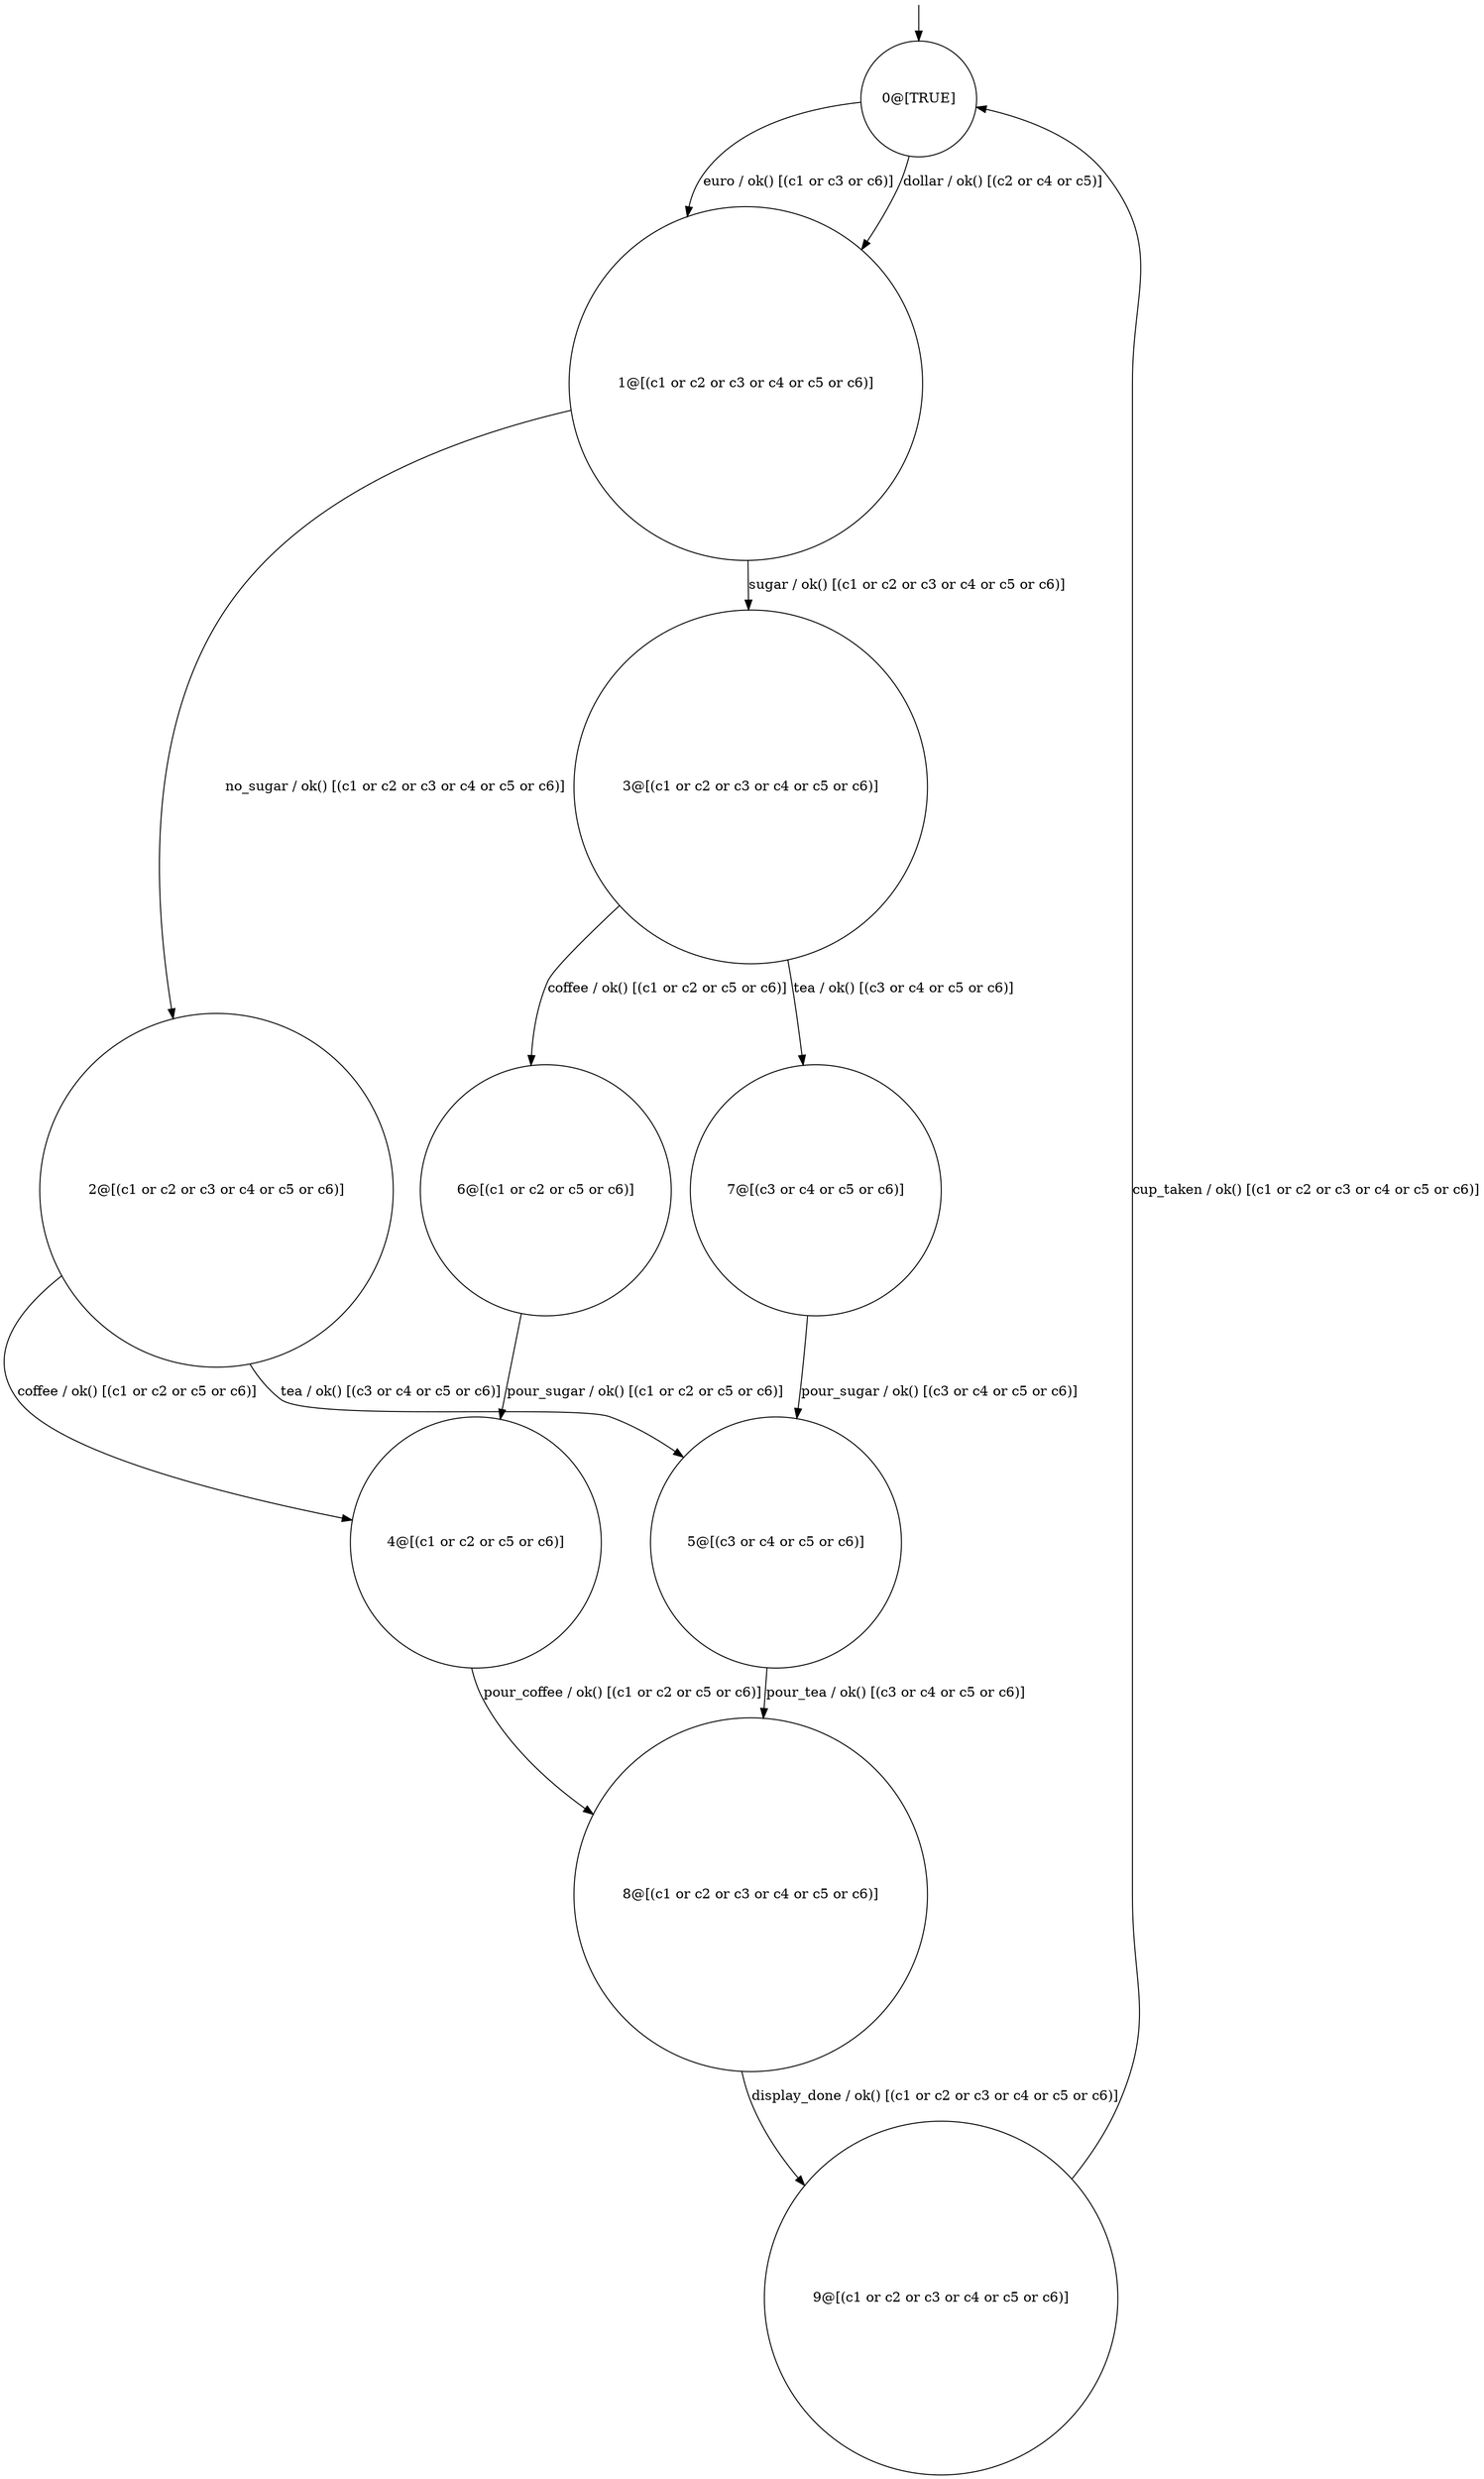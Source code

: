 digraph g {
	edge [lblstyle="above, sloped"];
	s0 [shape="circle" label="0@[TRUE]"];
	s1 [shape="circle" label="1@[(c1 or c2 or c3 or c4 or c5 or c6)]"];
	s2 [shape="circle" label="2@[(c1 or c2 or c3 or c4 or c5 or c6)]"];
	s3 [shape="circle" label="3@[(c1 or c2 or c3 or c4 or c5 or c6)]"];
	s4 [shape="circle" label="4@[(c1 or c2 or c5 or c6)]"];
	s5 [shape="circle" label="5@[(c3 or c4 or c5 or c6)]"];
	s6 [shape="circle" label="6@[(c1 or c2 or c5 or c6)]"];
	s7 [shape="circle" label="7@[(c3 or c4 or c5 or c6)]"];
	s8 [shape="circle" label="8@[(c1 or c2 or c3 or c4 or c5 or c6)]"];
	s9 [shape="circle" label="9@[(c1 or c2 or c3 or c4 or c5 or c6)]"];
	s0 -> s1 [label="dollar / ok() [(c2 or c4 or c5)]"];
	s0 -> s1 [label="euro / ok() [(c1 or c3 or c6)]"];
	s1 -> s2 [label="no_sugar / ok() [(c1 or c2 or c3 or c4 or c5 or c6)]"];
	s1 -> s3 [label="sugar / ok() [(c1 or c2 or c3 or c4 or c5 or c6)]"];
	s2 -> s4 [label="coffee / ok() [(c1 or c2 or c5 or c6)]"];
	s2 -> s5 [label="tea / ok() [(c3 or c4 or c5 or c6)]"];
	s3 -> s6 [label="coffee / ok() [(c1 or c2 or c5 or c6)]"];
	s3 -> s7 [label="tea / ok() [(c3 or c4 or c5 or c6)]"];
	s4 -> s8 [label="pour_coffee / ok() [(c1 or c2 or c5 or c6)]"];
	s5 -> s8 [label="pour_tea / ok() [(c3 or c4 or c5 or c6)]"];
	s6 -> s4 [label="pour_sugar / ok() [(c1 or c2 or c5 or c6)]"];
	s7 -> s5 [label="pour_sugar / ok() [(c3 or c4 or c5 or c6)]"];
	s8 -> s9 [label="display_done / ok() [(c1 or c2 or c3 or c4 or c5 or c6)]"];
	s9 -> s0 [label="cup_taken / ok() [(c1 or c2 or c3 or c4 or c5 or c6)]"];
	__start0 [label="" shape="none" width="0" height="0"];
	__start0 -> s0;
}